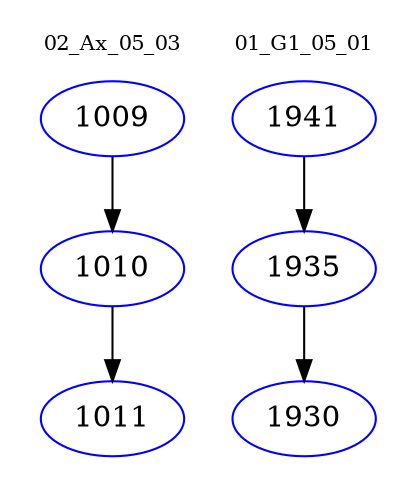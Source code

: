 digraph{
subgraph cluster_0 {
color = white
label = "02_Ax_05_03";
fontsize=10;
T0_1009 [label="1009", color="blue"]
T0_1009 -> T0_1010 [color="black"]
T0_1010 [label="1010", color="blue"]
T0_1010 -> T0_1011 [color="black"]
T0_1011 [label="1011", color="blue"]
}
subgraph cluster_1 {
color = white
label = "01_G1_05_01";
fontsize=10;
T1_1941 [label="1941", color="blue"]
T1_1941 -> T1_1935 [color="black"]
T1_1935 [label="1935", color="blue"]
T1_1935 -> T1_1930 [color="black"]
T1_1930 [label="1930", color="blue"]
}
}
